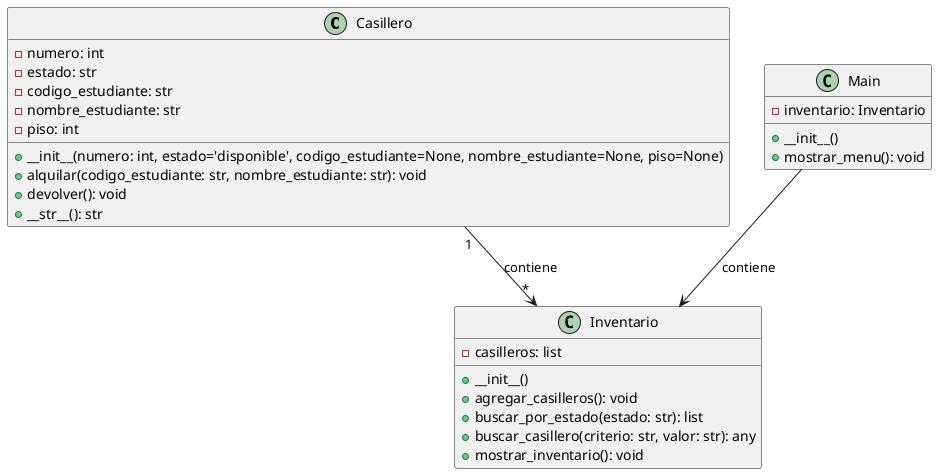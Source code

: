 @startuml Casilleros

class Casillero {
    - numero: int
    - estado: str
    - codigo_estudiante: str
    - nombre_estudiante: str
    - piso: int
    + __init__(numero: int, estado='disponible', codigo_estudiante=None, nombre_estudiante=None, piso=None)
    + alquilar(codigo_estudiante: str, nombre_estudiante: str): void
    + devolver(): void
    + __str__(): str
}

class Inventario {
    - casilleros: list
    + __init__()
    + agregar_casilleros(): void
    + buscar_por_estado(estado: str): list
    + buscar_casillero(criterio: str, valor: str): any
    + mostrar_inventario(): void
}

class Main {
    - inventario: Inventario
    + __init__()
    + mostrar_menu(): void
}

Casillero "1" --> "*" Inventario : contiene
Main --> Inventario : contiene

@enduml


